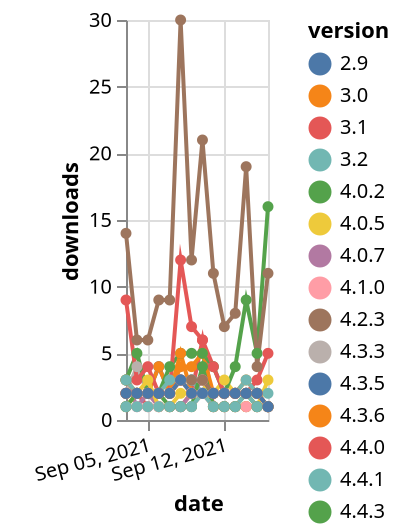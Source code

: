 {"$schema": "https://vega.github.io/schema/vega-lite/v5.json", "description": "A simple bar chart with embedded data.", "data": {"values": [{"date": "2021-09-03", "total": 2368, "delta": 2, "version": "4.3.5"}, {"date": "2021-09-04", "total": 2370, "delta": 2, "version": "4.3.5"}, {"date": "2021-09-05", "total": 2372, "delta": 2, "version": "4.3.5"}, {"date": "2021-09-06", "total": 2376, "delta": 4, "version": "4.3.5"}, {"date": "2021-09-07", "total": 2378, "delta": 2, "version": "4.3.5"}, {"date": "2021-09-08", "total": 2381, "delta": 3, "version": "4.3.5"}, {"date": "2021-09-09", "total": 2384, "delta": 3, "version": "4.3.5"}, {"date": "2021-09-10", "total": 2386, "delta": 2, "version": "4.3.5"}, {"date": "2021-09-11", "total": 2388, "delta": 2, "version": "4.3.5"}, {"date": "2021-09-12", "total": 2390, "delta": 2, "version": "4.3.5"}, {"date": "2021-09-13", "total": 2392, "delta": 2, "version": "4.3.5"}, {"date": "2021-09-14", "total": 2394, "delta": 2, "version": "4.3.5"}, {"date": "2021-09-15", "total": 2396, "delta": 2, "version": "4.3.5"}, {"date": "2021-09-16", "total": 2397, "delta": 1, "version": "4.3.5"}, {"date": "2021-09-03", "total": 1079, "delta": 2, "version": "4.4.0"}, {"date": "2021-09-04", "total": 1081, "delta": 2, "version": "4.4.0"}, {"date": "2021-09-05", "total": 1082, "delta": 1, "version": "4.4.0"}, {"date": "2021-09-06", "total": 1083, "delta": 1, "version": "4.4.0"}, {"date": "2021-09-07", "total": 1084, "delta": 1, "version": "4.4.0"}, {"date": "2021-09-08", "total": 1085, "delta": 1, "version": "4.4.0"}, {"date": "2021-09-09", "total": 1087, "delta": 2, "version": "4.4.0"}, {"date": "2021-09-10", "total": 1093, "delta": 6, "version": "4.4.0"}, {"date": "2021-09-11", "total": 1094, "delta": 1, "version": "4.4.0"}, {"date": "2021-09-12", "total": 1095, "delta": 1, "version": "4.4.0"}, {"date": "2021-09-13", "total": 1096, "delta": 1, "version": "4.4.0"}, {"date": "2021-09-14", "total": 1097, "delta": 1, "version": "4.4.0"}, {"date": "2021-09-15", "total": 1098, "delta": 1, "version": "4.4.0"}, {"date": "2021-09-16", "total": 1099, "delta": 1, "version": "4.4.0"}, {"date": "2021-09-03", "total": 1052, "delta": 3, "version": "4.5.0"}, {"date": "2021-09-04", "total": 1053, "delta": 1, "version": "4.5.0"}, {"date": "2021-09-05", "total": 1055, "delta": 2, "version": "4.5.0"}, {"date": "2021-09-06", "total": 1056, "delta": 1, "version": "4.5.0"}, {"date": "2021-09-07", "total": 1057, "delta": 1, "version": "4.5.0"}, {"date": "2021-09-08", "total": 1058, "delta": 1, "version": "4.5.0"}, {"date": "2021-09-09", "total": 1060, "delta": 2, "version": "4.5.0"}, {"date": "2021-09-10", "total": 1063, "delta": 3, "version": "4.5.0"}, {"date": "2021-09-11", "total": 1064, "delta": 1, "version": "4.5.0"}, {"date": "2021-09-12", "total": 1065, "delta": 1, "version": "4.5.0"}, {"date": "2021-09-13", "total": 1066, "delta": 1, "version": "4.5.0"}, {"date": "2021-09-14", "total": 1067, "delta": 1, "version": "4.5.0"}, {"date": "2021-09-15", "total": 1068, "delta": 1, "version": "4.5.0"}, {"date": "2021-09-16", "total": 1069, "delta": 1, "version": "4.5.0"}, {"date": "2021-09-03", "total": 2247, "delta": 2, "version": "4.0.5"}, {"date": "2021-09-04", "total": 2249, "delta": 2, "version": "4.0.5"}, {"date": "2021-09-05", "total": 2251, "delta": 2, "version": "4.0.5"}, {"date": "2021-09-06", "total": 2253, "delta": 2, "version": "4.0.5"}, {"date": "2021-09-07", "total": 2255, "delta": 2, "version": "4.0.5"}, {"date": "2021-09-08", "total": 2258, "delta": 3, "version": "4.0.5"}, {"date": "2021-09-09", "total": 2260, "delta": 2, "version": "4.0.5"}, {"date": "2021-09-10", "total": 2262, "delta": 2, "version": "4.0.5"}, {"date": "2021-09-11", "total": 2264, "delta": 2, "version": "4.0.5"}, {"date": "2021-09-12", "total": 2267, "delta": 3, "version": "4.0.5"}, {"date": "2021-09-13", "total": 2269, "delta": 2, "version": "4.0.5"}, {"date": "2021-09-14", "total": 2271, "delta": 2, "version": "4.0.5"}, {"date": "2021-09-15", "total": 2273, "delta": 2, "version": "4.0.5"}, {"date": "2021-09-16", "total": 2274, "delta": 1, "version": "4.0.5"}, {"date": "2021-09-03", "total": 2337, "delta": 2, "version": "4.3.3"}, {"date": "2021-09-04", "total": 2341, "delta": 4, "version": "4.3.3"}, {"date": "2021-09-05", "total": 2343, "delta": 2, "version": "4.3.3"}, {"date": "2021-09-06", "total": 2345, "delta": 2, "version": "4.3.3"}, {"date": "2021-09-07", "total": 2347, "delta": 2, "version": "4.3.3"}, {"date": "2021-09-08", "total": 2350, "delta": 3, "version": "4.3.3"}, {"date": "2021-09-09", "total": 2353, "delta": 3, "version": "4.3.3"}, {"date": "2021-09-10", "total": 2355, "delta": 2, "version": "4.3.3"}, {"date": "2021-09-11", "total": 2357, "delta": 2, "version": "4.3.3"}, {"date": "2021-09-12", "total": 2359, "delta": 2, "version": "4.3.3"}, {"date": "2021-09-13", "total": 2361, "delta": 2, "version": "4.3.3"}, {"date": "2021-09-14", "total": 2363, "delta": 2, "version": "4.3.3"}, {"date": "2021-09-15", "total": 2365, "delta": 2, "version": "4.3.3"}, {"date": "2021-09-16", "total": 2366, "delta": 1, "version": "4.3.3"}, {"date": "2021-09-03", "total": 3911, "delta": 3, "version": "4.3.6"}, {"date": "2021-09-04", "total": 3913, "delta": 2, "version": "4.3.6"}, {"date": "2021-09-05", "total": 3915, "delta": 2, "version": "4.3.6"}, {"date": "2021-09-06", "total": 3919, "delta": 4, "version": "4.3.6"}, {"date": "2021-09-07", "total": 3921, "delta": 2, "version": "4.3.6"}, {"date": "2021-09-08", "total": 3925, "delta": 4, "version": "4.3.6"}, {"date": "2021-09-09", "total": 3929, "delta": 4, "version": "4.3.6"}, {"date": "2021-09-10", "total": 3934, "delta": 5, "version": "4.3.6"}, {"date": "2021-09-11", "total": 3936, "delta": 2, "version": "4.3.6"}, {"date": "2021-09-12", "total": 3938, "delta": 2, "version": "4.3.6"}, {"date": "2021-09-13", "total": 3940, "delta": 2, "version": "4.3.6"}, {"date": "2021-09-14", "total": 3943, "delta": 3, "version": "4.3.6"}, {"date": "2021-09-15", "total": 3945, "delta": 2, "version": "4.3.6"}, {"date": "2021-09-16", "total": 3946, "delta": 1, "version": "4.3.6"}, {"date": "2021-09-03", "total": 3049, "delta": 3, "version": "4.0.2"}, {"date": "2021-09-04", "total": 3054, "delta": 5, "version": "4.0.2"}, {"date": "2021-09-05", "total": 3056, "delta": 2, "version": "4.0.2"}, {"date": "2021-09-06", "total": 3058, "delta": 2, "version": "4.0.2"}, {"date": "2021-09-07", "total": 3062, "delta": 4, "version": "4.0.2"}, {"date": "2021-09-08", "total": 3067, "delta": 5, "version": "4.0.2"}, {"date": "2021-09-09", "total": 3072, "delta": 5, "version": "4.0.2"}, {"date": "2021-09-10", "total": 3077, "delta": 5, "version": "4.0.2"}, {"date": "2021-09-11", "total": 3081, "delta": 4, "version": "4.0.2"}, {"date": "2021-09-12", "total": 3083, "delta": 2, "version": "4.0.2"}, {"date": "2021-09-13", "total": 3087, "delta": 4, "version": "4.0.2"}, {"date": "2021-09-14", "total": 3096, "delta": 9, "version": "4.0.2"}, {"date": "2021-09-15", "total": 3101, "delta": 5, "version": "4.0.2"}, {"date": "2021-09-16", "total": 3117, "delta": 16, "version": "4.0.2"}, {"date": "2021-09-03", "total": 7048, "delta": 9, "version": "3.1"}, {"date": "2021-09-04", "total": 7051, "delta": 3, "version": "3.1"}, {"date": "2021-09-05", "total": 7055, "delta": 4, "version": "3.1"}, {"date": "2021-09-06", "total": 7057, "delta": 2, "version": "3.1"}, {"date": "2021-09-07", "total": 7059, "delta": 2, "version": "3.1"}, {"date": "2021-09-08", "total": 7071, "delta": 12, "version": "3.1"}, {"date": "2021-09-09", "total": 7078, "delta": 7, "version": "3.1"}, {"date": "2021-09-10", "total": 7084, "delta": 6, "version": "3.1"}, {"date": "2021-09-11", "total": 7088, "delta": 4, "version": "3.1"}, {"date": "2021-09-12", "total": 7090, "delta": 2, "version": "3.1"}, {"date": "2021-09-13", "total": 7092, "delta": 2, "version": "3.1"}, {"date": "2021-09-14", "total": 7094, "delta": 2, "version": "3.1"}, {"date": "2021-09-15", "total": 7097, "delta": 3, "version": "3.1"}, {"date": "2021-09-16", "total": 7102, "delta": 5, "version": "3.1"}, {"date": "2021-09-03", "total": 1380, "delta": 1, "version": "4.4.5"}, {"date": "2021-09-04", "total": 1382, "delta": 2, "version": "4.4.5"}, {"date": "2021-09-05", "total": 1385, "delta": 3, "version": "4.4.5"}, {"date": "2021-09-06", "total": 1386, "delta": 1, "version": "4.4.5"}, {"date": "2021-09-07", "total": 1387, "delta": 1, "version": "4.4.5"}, {"date": "2021-09-08", "total": 1389, "delta": 2, "version": "4.4.5"}, {"date": "2021-09-09", "total": 1391, "delta": 2, "version": "4.4.5"}, {"date": "2021-09-10", "total": 1394, "delta": 3, "version": "4.4.5"}, {"date": "2021-09-11", "total": 1395, "delta": 1, "version": "4.4.5"}, {"date": "2021-09-12", "total": 1396, "delta": 1, "version": "4.4.5"}, {"date": "2021-09-13", "total": 1397, "delta": 1, "version": "4.4.5"}, {"date": "2021-09-14", "total": 1398, "delta": 1, "version": "4.4.5"}, {"date": "2021-09-15", "total": 1399, "delta": 1, "version": "4.4.5"}, {"date": "2021-09-16", "total": 1402, "delta": 3, "version": "4.4.5"}, {"date": "2021-09-03", "total": 3390, "delta": 3, "version": "3.2"}, {"date": "2021-09-04", "total": 3392, "delta": 2, "version": "3.2"}, {"date": "2021-09-05", "total": 3394, "delta": 2, "version": "3.2"}, {"date": "2021-09-06", "total": 3396, "delta": 2, "version": "3.2"}, {"date": "2021-09-07", "total": 3399, "delta": 3, "version": "3.2"}, {"date": "2021-09-08", "total": 3402, "delta": 3, "version": "3.2"}, {"date": "2021-09-09", "total": 3405, "delta": 3, "version": "3.2"}, {"date": "2021-09-10", "total": 3407, "delta": 2, "version": "3.2"}, {"date": "2021-09-11", "total": 3409, "delta": 2, "version": "3.2"}, {"date": "2021-09-12", "total": 3411, "delta": 2, "version": "3.2"}, {"date": "2021-09-13", "total": 3413, "delta": 2, "version": "3.2"}, {"date": "2021-09-14", "total": 3416, "delta": 3, "version": "3.2"}, {"date": "2021-09-15", "total": 3418, "delta": 2, "version": "3.2"}, {"date": "2021-09-16", "total": 3420, "delta": 2, "version": "3.2"}, {"date": "2021-09-03", "total": 2206, "delta": 2, "version": "4.0.7"}, {"date": "2021-09-04", "total": 2208, "delta": 2, "version": "4.0.7"}, {"date": "2021-09-05", "total": 2210, "delta": 2, "version": "4.0.7"}, {"date": "2021-09-06", "total": 2212, "delta": 2, "version": "4.0.7"}, {"date": "2021-09-07", "total": 2214, "delta": 2, "version": "4.0.7"}, {"date": "2021-09-08", "total": 2217, "delta": 3, "version": "4.0.7"}, {"date": "2021-09-09", "total": 2219, "delta": 2, "version": "4.0.7"}, {"date": "2021-09-10", "total": 2222, "delta": 3, "version": "4.0.7"}, {"date": "2021-09-11", "total": 2224, "delta": 2, "version": "4.0.7"}, {"date": "2021-09-12", "total": 2226, "delta": 2, "version": "4.0.7"}, {"date": "2021-09-13", "total": 2228, "delta": 2, "version": "4.0.7"}, {"date": "2021-09-14", "total": 2230, "delta": 2, "version": "4.0.7"}, {"date": "2021-09-15", "total": 2232, "delta": 2, "version": "4.0.7"}, {"date": "2021-09-16", "total": 2233, "delta": 1, "version": "4.0.7"}, {"date": "2021-09-03", "total": 4983, "delta": 14, "version": "4.6.0"}, {"date": "2021-09-04", "total": 4989, "delta": 6, "version": "4.6.0"}, {"date": "2021-09-05", "total": 4995, "delta": 6, "version": "4.6.0"}, {"date": "2021-09-06", "total": 5004, "delta": 9, "version": "4.6.0"}, {"date": "2021-09-07", "total": 5013, "delta": 9, "version": "4.6.0"}, {"date": "2021-09-08", "total": 5043, "delta": 30, "version": "4.6.0"}, {"date": "2021-09-09", "total": 5055, "delta": 12, "version": "4.6.0"}, {"date": "2021-09-10", "total": 5076, "delta": 21, "version": "4.6.0"}, {"date": "2021-09-11", "total": 5087, "delta": 11, "version": "4.6.0"}, {"date": "2021-09-12", "total": 5094, "delta": 7, "version": "4.6.0"}, {"date": "2021-09-13", "total": 5102, "delta": 8, "version": "4.6.0"}, {"date": "2021-09-14", "total": 5121, "delta": 19, "version": "4.6.0"}, {"date": "2021-09-15", "total": 5125, "delta": 4, "version": "4.6.0"}, {"date": "2021-09-16", "total": 5136, "delta": 11, "version": "4.6.0"}, {"date": "2021-09-03", "total": 231, "delta": 1, "version": "4.5.1"}, {"date": "2021-09-04", "total": 232, "delta": 1, "version": "4.5.1"}, {"date": "2021-09-05", "total": 233, "delta": 1, "version": "4.5.1"}, {"date": "2021-09-06", "total": 234, "delta": 1, "version": "4.5.1"}, {"date": "2021-09-07", "total": 235, "delta": 1, "version": "4.5.1"}, {"date": "2021-09-08", "total": 236, "delta": 1, "version": "4.5.1"}, {"date": "2021-09-09", "total": 237, "delta": 1, "version": "4.5.1"}, {"date": "2021-09-10", "total": 239, "delta": 2, "version": "4.5.1"}, {"date": "2021-09-11", "total": 240, "delta": 1, "version": "4.5.1"}, {"date": "2021-09-12", "total": 241, "delta": 1, "version": "4.5.1"}, {"date": "2021-09-13", "total": 242, "delta": 1, "version": "4.5.1"}, {"date": "2021-09-14", "total": 243, "delta": 1, "version": "4.5.1"}, {"date": "2021-09-15", "total": 244, "delta": 1, "version": "4.5.1"}, {"date": "2021-09-16", "total": 245, "delta": 1, "version": "4.5.1"}, {"date": "2021-09-03", "total": 3173, "delta": 2, "version": "3.0"}, {"date": "2021-09-04", "total": 3175, "delta": 2, "version": "3.0"}, {"date": "2021-09-05", "total": 3177, "delta": 2, "version": "3.0"}, {"date": "2021-09-06", "total": 3179, "delta": 2, "version": "3.0"}, {"date": "2021-09-07", "total": 3181, "delta": 2, "version": "3.0"}, {"date": "2021-09-08", "total": 3186, "delta": 5, "version": "3.0"}, {"date": "2021-09-09", "total": 3188, "delta": 2, "version": "3.0"}, {"date": "2021-09-10", "total": 3190, "delta": 2, "version": "3.0"}, {"date": "2021-09-11", "total": 3192, "delta": 2, "version": "3.0"}, {"date": "2021-09-12", "total": 3194, "delta": 2, "version": "3.0"}, {"date": "2021-09-13", "total": 3196, "delta": 2, "version": "3.0"}, {"date": "2021-09-14", "total": 3198, "delta": 2, "version": "3.0"}, {"date": "2021-09-15", "total": 3200, "delta": 2, "version": "3.0"}, {"date": "2021-09-16", "total": 3201, "delta": 1, "version": "3.0"}, {"date": "2021-09-03", "total": 1367, "delta": 1, "version": "4.4.3"}, {"date": "2021-09-04", "total": 1369, "delta": 2, "version": "4.4.3"}, {"date": "2021-09-05", "total": 1371, "delta": 2, "version": "4.4.3"}, {"date": "2021-09-06", "total": 1373, "delta": 2, "version": "4.4.3"}, {"date": "2021-09-07", "total": 1374, "delta": 1, "version": "4.4.3"}, {"date": "2021-09-08", "total": 1375, "delta": 1, "version": "4.4.3"}, {"date": "2021-09-09", "total": 1376, "delta": 1, "version": "4.4.3"}, {"date": "2021-09-10", "total": 1380, "delta": 4, "version": "4.4.3"}, {"date": "2021-09-11", "total": 1381, "delta": 1, "version": "4.4.3"}, {"date": "2021-09-12", "total": 1382, "delta": 1, "version": "4.4.3"}, {"date": "2021-09-13", "total": 1383, "delta": 1, "version": "4.4.3"}, {"date": "2021-09-14", "total": 1385, "delta": 2, "version": "4.4.3"}, {"date": "2021-09-15", "total": 1386, "delta": 1, "version": "4.4.3"}, {"date": "2021-09-16", "total": 1387, "delta": 1, "version": "4.4.3"}, {"date": "2021-09-03", "total": 2328, "delta": 2, "version": "4.1.0"}, {"date": "2021-09-04", "total": 2330, "delta": 2, "version": "4.1.0"}, {"date": "2021-09-05", "total": 2332, "delta": 2, "version": "4.1.0"}, {"date": "2021-09-06", "total": 2334, "delta": 2, "version": "4.1.0"}, {"date": "2021-09-07", "total": 2336, "delta": 2, "version": "4.1.0"}, {"date": "2021-09-08", "total": 2339, "delta": 3, "version": "4.1.0"}, {"date": "2021-09-09", "total": 2341, "delta": 2, "version": "4.1.0"}, {"date": "2021-09-10", "total": 2343, "delta": 2, "version": "4.1.0"}, {"date": "2021-09-11", "total": 2345, "delta": 2, "version": "4.1.0"}, {"date": "2021-09-12", "total": 2347, "delta": 2, "version": "4.1.0"}, {"date": "2021-09-13", "total": 2349, "delta": 2, "version": "4.1.0"}, {"date": "2021-09-14", "total": 2351, "delta": 2, "version": "4.1.0"}, {"date": "2021-09-15", "total": 2353, "delta": 2, "version": "4.1.0"}, {"date": "2021-09-16", "total": 2354, "delta": 1, "version": "4.1.0"}, {"date": "2021-09-03", "total": 495, "delta": 1, "version": "4.4.1"}, {"date": "2021-09-04", "total": 496, "delta": 1, "version": "4.4.1"}, {"date": "2021-09-05", "total": 497, "delta": 1, "version": "4.4.1"}, {"date": "2021-09-06", "total": 498, "delta": 1, "version": "4.4.1"}, {"date": "2021-09-07", "total": 499, "delta": 1, "version": "4.4.1"}, {"date": "2021-09-08", "total": 500, "delta": 1, "version": "4.4.1"}, {"date": "2021-09-09", "total": 501, "delta": 1, "version": "4.4.1"}, {"date": "2021-09-10", "total": 503, "delta": 2, "version": "4.4.1"}, {"date": "2021-09-11", "total": 504, "delta": 1, "version": "4.4.1"}, {"date": "2021-09-12", "total": 505, "delta": 1, "version": "4.4.1"}, {"date": "2021-09-13", "total": 506, "delta": 1, "version": "4.4.1"}, {"date": "2021-09-14", "total": 508, "delta": 2, "version": "4.4.1"}, {"date": "2021-09-15", "total": 509, "delta": 1, "version": "4.4.1"}, {"date": "2021-09-16", "total": 510, "delta": 1, "version": "4.4.1"}, {"date": "2021-09-03", "total": 2357, "delta": 2, "version": "4.2.3"}, {"date": "2021-09-04", "total": 2359, "delta": 2, "version": "4.2.3"}, {"date": "2021-09-05", "total": 2361, "delta": 2, "version": "4.2.3"}, {"date": "2021-09-06", "total": 2363, "delta": 2, "version": "4.2.3"}, {"date": "2021-09-07", "total": 2365, "delta": 2, "version": "4.2.3"}, {"date": "2021-09-08", "total": 2368, "delta": 3, "version": "4.2.3"}, {"date": "2021-09-09", "total": 2371, "delta": 3, "version": "4.2.3"}, {"date": "2021-09-10", "total": 2374, "delta": 3, "version": "4.2.3"}, {"date": "2021-09-11", "total": 2376, "delta": 2, "version": "4.2.3"}, {"date": "2021-09-12", "total": 2378, "delta": 2, "version": "4.2.3"}, {"date": "2021-09-13", "total": 2380, "delta": 2, "version": "4.2.3"}, {"date": "2021-09-14", "total": 2382, "delta": 2, "version": "4.2.3"}, {"date": "2021-09-15", "total": 2384, "delta": 2, "version": "4.2.3"}, {"date": "2021-09-16", "total": 2385, "delta": 1, "version": "4.2.3"}, {"date": "2021-09-03", "total": 2858, "delta": 2, "version": "2.9"}, {"date": "2021-09-04", "total": 2860, "delta": 2, "version": "2.9"}, {"date": "2021-09-05", "total": 2862, "delta": 2, "version": "2.9"}, {"date": "2021-09-06", "total": 2864, "delta": 2, "version": "2.9"}, {"date": "2021-09-07", "total": 2866, "delta": 2, "version": "2.9"}, {"date": "2021-09-08", "total": 2869, "delta": 3, "version": "2.9"}, {"date": "2021-09-09", "total": 2871, "delta": 2, "version": "2.9"}, {"date": "2021-09-10", "total": 2873, "delta": 2, "version": "2.9"}, {"date": "2021-09-11", "total": 2875, "delta": 2, "version": "2.9"}, {"date": "2021-09-12", "total": 2877, "delta": 2, "version": "2.9"}, {"date": "2021-09-13", "total": 2879, "delta": 2, "version": "2.9"}, {"date": "2021-09-14", "total": 2881, "delta": 2, "version": "2.9"}, {"date": "2021-09-15", "total": 2883, "delta": 2, "version": "2.9"}, {"date": "2021-09-16", "total": 2884, "delta": 1, "version": "2.9"}]}, "width": "container", "mark": {"type": "line", "point": {"filled": true}}, "encoding": {"x": {"field": "date", "type": "temporal", "timeUnit": "yearmonthdate", "title": "date", "axis": {"labelAngle": -15}}, "y": {"field": "delta", "type": "quantitative", "title": "downloads"}, "color": {"field": "version", "type": "nominal"}, "tooltip": {"field": "delta"}}}